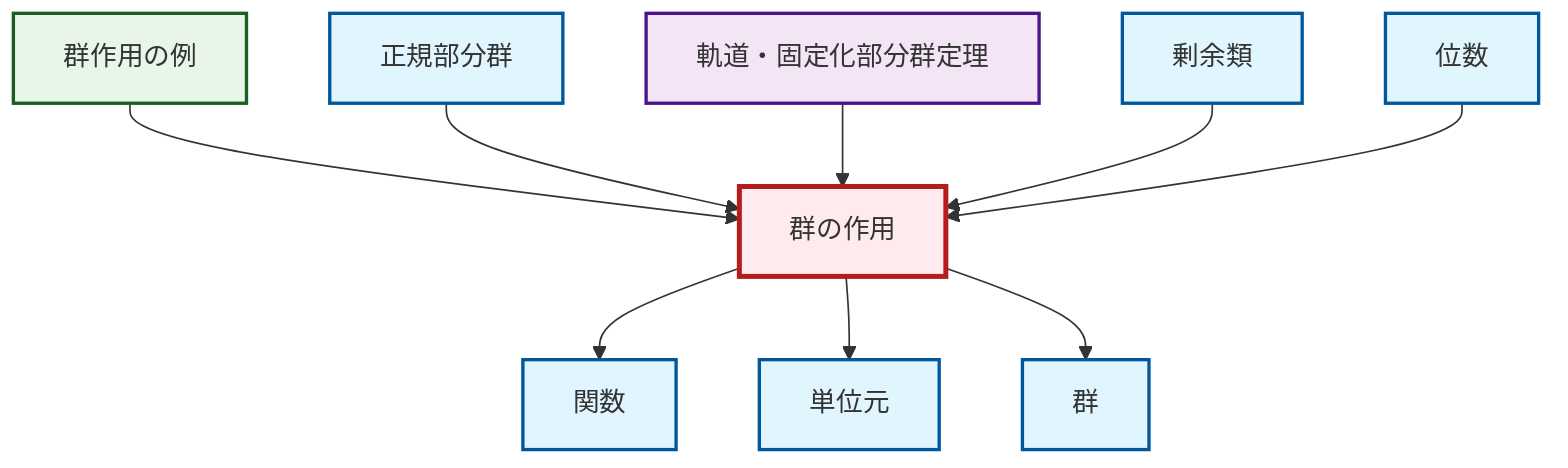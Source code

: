 graph TD
    classDef definition fill:#e1f5fe,stroke:#01579b,stroke-width:2px
    classDef theorem fill:#f3e5f5,stroke:#4a148c,stroke-width:2px
    classDef axiom fill:#fff3e0,stroke:#e65100,stroke-width:2px
    classDef example fill:#e8f5e9,stroke:#1b5e20,stroke-width:2px
    classDef current fill:#ffebee,stroke:#b71c1c,stroke-width:3px
    ex-group-action-examples["群作用の例"]:::example
    def-coset["剰余類"]:::definition
    def-normal-subgroup["正規部分群"]:::definition
    def-group["群"]:::definition
    def-function["関数"]:::definition
    def-group-action["群の作用"]:::definition
    def-identity-element["単位元"]:::definition
    def-order["位数"]:::definition
    thm-orbit-stabilizer["軌道・固定化部分群定理"]:::theorem
    ex-group-action-examples --> def-group-action
    def-group-action --> def-function
    def-group-action --> def-identity-element
    def-normal-subgroup --> def-group-action
    thm-orbit-stabilizer --> def-group-action
    def-group-action --> def-group
    def-coset --> def-group-action
    def-order --> def-group-action
    class def-group-action current